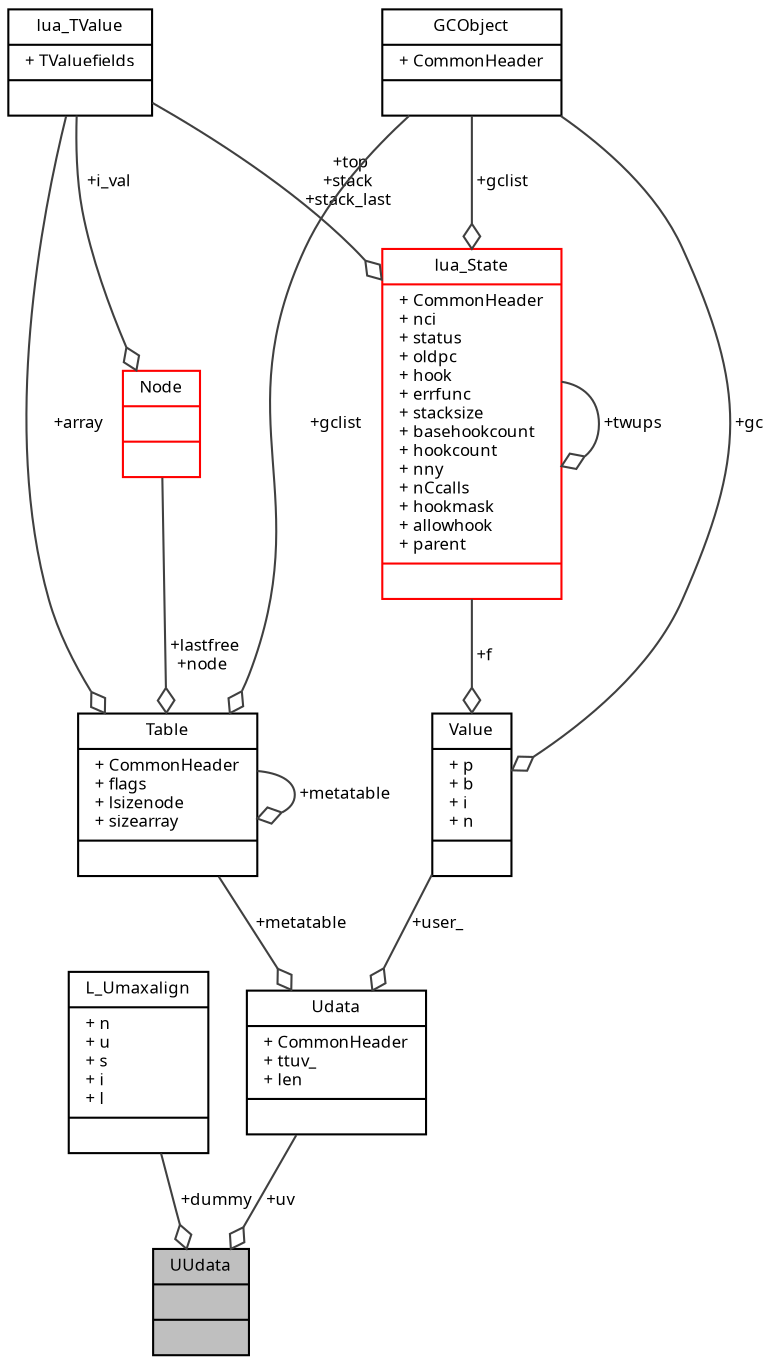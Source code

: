 digraph "UUdata"
{
  edge [fontname="Sans",fontsize="8",labelfontname="Sans",labelfontsize="8"];
  node [fontname="Sans",fontsize="8",shape=record];
  Node1 [label="{UUdata\n||}",height=0.2,width=0.4,color="black", fillcolor="grey75", style="filled", fontcolor="black"];
  Node2 -> Node1 [color="grey25",fontsize="8",style="solid",label=" +dummy" ,arrowhead="odiamond",fontname="Sans"];
  Node2 [label="{L_Umaxalign\n|+ n\l+ u\l+ s\l+ i\l+ l\l|}",height=0.2,width=0.4,color="black", fillcolor="white", style="filled",URL="$union_l___umaxalign.html"];
  Node3 -> Node1 [color="grey25",fontsize="8",style="solid",label=" +uv" ,arrowhead="odiamond",fontname="Sans"];
  Node3 [label="{Udata\n|+ CommonHeader\l+ ttuv_\l+ len\l|}",height=0.2,width=0.4,color="black", fillcolor="white", style="filled",URL="$struct_udata.html"];
  Node4 -> Node3 [color="grey25",fontsize="8",style="solid",label=" +metatable" ,arrowhead="odiamond",fontname="Sans"];
  Node4 [label="{Table\n|+ CommonHeader\l+ flags\l+ lsizenode\l+ sizearray\l|}",height=0.2,width=0.4,color="black", fillcolor="white", style="filled",URL="$struct_table.html"];
  Node5 -> Node4 [color="grey25",fontsize="8",style="solid",label=" +lastfree\n+node" ,arrowhead="odiamond",fontname="Sans"];
  Node5 [label="{Node\n||}",height=0.2,width=0.4,color="red", fillcolor="white", style="filled",URL="$struct_node.html"];
  Node6 -> Node5 [color="grey25",fontsize="8",style="solid",label=" +i_val" ,arrowhead="odiamond",fontname="Sans"];
  Node6 [label="{lua_TValue\n|+ TValuefields\l|}",height=0.2,width=0.4,color="black", fillcolor="white", style="filled",URL="$structlua___t_value.html"];
  Node6 -> Node4 [color="grey25",fontsize="8",style="solid",label=" +array" ,arrowhead="odiamond",fontname="Sans"];
  Node4 -> Node4 [color="grey25",fontsize="8",style="solid",label=" +metatable" ,arrowhead="odiamond",fontname="Sans"];
  Node7 -> Node4 [color="grey25",fontsize="8",style="solid",label=" +gclist" ,arrowhead="odiamond",fontname="Sans"];
  Node7 [label="{GCObject\n|+ CommonHeader\l|}",height=0.2,width=0.4,color="black", fillcolor="white", style="filled",URL="$struct_g_c_object.html"];
  Node8 -> Node3 [color="grey25",fontsize="8",style="solid",label=" +user_" ,arrowhead="odiamond",fontname="Sans"];
  Node8 [label="{Value\n|+ p\l+ b\l+ i\l+ n\l|}",height=0.2,width=0.4,color="black", fillcolor="white", style="filled",URL="$union_value.html"];
  Node7 -> Node8 [color="grey25",fontsize="8",style="solid",label=" +gc" ,arrowhead="odiamond",fontname="Sans"];
  Node9 -> Node8 [color="grey25",fontsize="8",style="solid",label=" +f" ,arrowhead="odiamond",fontname="Sans"];
  Node9 [label="{lua_State\n|+ CommonHeader\l+ nci\l+ status\l+ oldpc\l+ hook\l+ errfunc\l+ stacksize\l+ basehookcount\l+ hookcount\l+ nny\l+ nCcalls\l+ hookmask\l+ allowhook\l+ parent\l|}",height=0.2,width=0.4,color="red", fillcolor="white", style="filled",URL="$structlua___state.html"];
  Node6 -> Node9 [color="grey25",fontsize="8",style="solid",label=" +top\n+stack\n+stack_last" ,arrowhead="odiamond",fontname="Sans"];
  Node7 -> Node9 [color="grey25",fontsize="8",style="solid",label=" +gclist" ,arrowhead="odiamond",fontname="Sans"];
  Node9 -> Node9 [color="grey25",fontsize="8",style="solid",label=" +twups" ,arrowhead="odiamond",fontname="Sans"];
}
